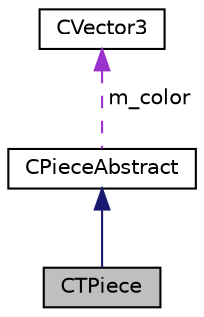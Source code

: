 digraph "CTPiece"
{
  edge [fontname="Helvetica",fontsize="10",labelfontname="Helvetica",labelfontsize="10"];
  node [fontname="Helvetica",fontsize="10",shape=record];
  Node1 [label="CTPiece",height=0.2,width=0.4,color="black", fillcolor="grey75", style="filled" fontcolor="black"];
  Node2 -> Node1 [dir="back",color="midnightblue",fontsize="10",style="solid",fontname="Helvetica"];
  Node2 [label="CPieceAbstract",height=0.2,width=0.4,color="black", fillcolor="white", style="filled",URL="$class_c_piece_abstract.html",tooltip="classe CPieceAbstract abstraite"];
  Node3 -> Node2 [dir="back",color="darkorchid3",fontsize="10",style="dashed",label=" m_color" ,fontname="Helvetica"];
  Node3 [label="CVector3",height=0.2,width=0.4,color="black", fillcolor="white", style="filled",URL="$class_c_vector3.html"];
}
